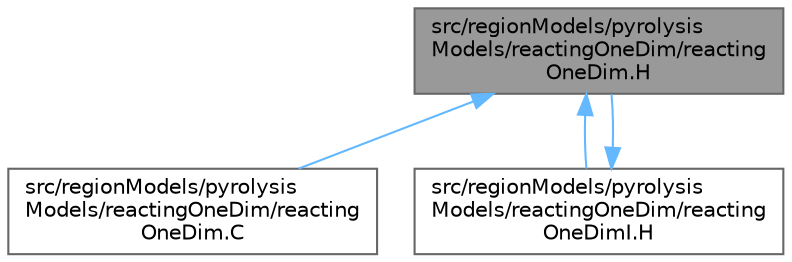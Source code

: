digraph "src/regionModels/pyrolysisModels/reactingOneDim/reactingOneDim.H"
{
 // LATEX_PDF_SIZE
  bgcolor="transparent";
  edge [fontname=Helvetica,fontsize=10,labelfontname=Helvetica,labelfontsize=10];
  node [fontname=Helvetica,fontsize=10,shape=box,height=0.2,width=0.4];
  Node1 [id="Node000001",label="src/regionModels/pyrolysis\lModels/reactingOneDim/reacting\lOneDim.H",height=0.2,width=0.4,color="gray40", fillcolor="grey60", style="filled", fontcolor="black",tooltip=" "];
  Node1 -> Node2 [id="edge1_Node000001_Node000002",dir="back",color="steelblue1",style="solid",tooltip=" "];
  Node2 [id="Node000002",label="src/regionModels/pyrolysis\lModels/reactingOneDim/reacting\lOneDim.C",height=0.2,width=0.4,color="grey40", fillcolor="white", style="filled",URL="$reactingOneDim_8C.html",tooltip=" "];
  Node1 -> Node3 [id="edge2_Node000001_Node000003",dir="back",color="steelblue1",style="solid",tooltip=" "];
  Node3 [id="Node000003",label="src/regionModels/pyrolysis\lModels/reactingOneDim/reacting\lOneDimI.H",height=0.2,width=0.4,color="grey40", fillcolor="white", style="filled",URL="$reactingOneDimI_8H.html",tooltip=" "];
  Node3 -> Node1 [id="edge3_Node000003_Node000001",dir="back",color="steelblue1",style="solid",tooltip=" "];
}
